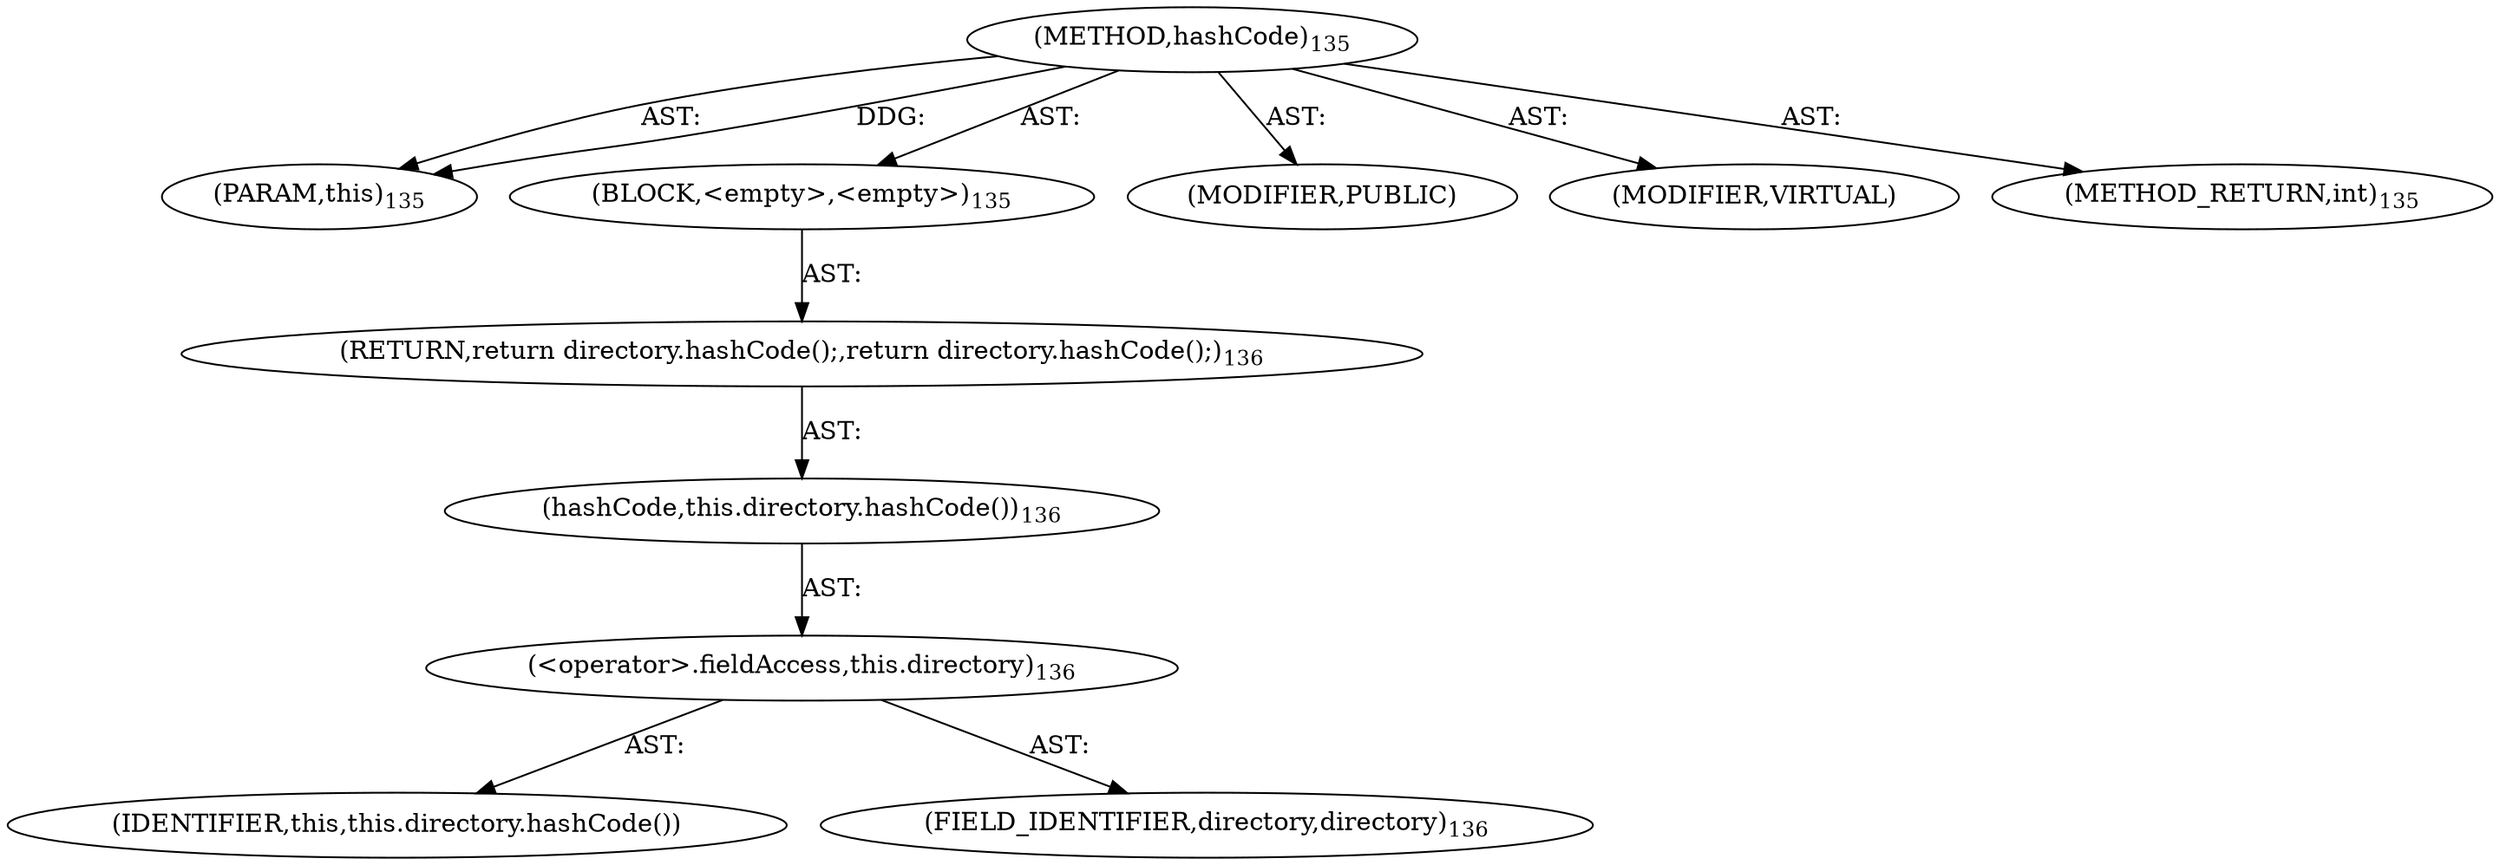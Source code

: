 digraph "hashCode" {  
"111669149707" [label = <(METHOD,hashCode)<SUB>135</SUB>> ]
"115964117010" [label = <(PARAM,this)<SUB>135</SUB>> ]
"25769803792" [label = <(BLOCK,&lt;empty&gt;,&lt;empty&gt;)<SUB>135</SUB>> ]
"146028888074" [label = <(RETURN,return directory.hashCode();,return directory.hashCode();)<SUB>136</SUB>> ]
"30064771121" [label = <(hashCode,this.directory.hashCode())<SUB>136</SUB>> ]
"30064771122" [label = <(&lt;operator&gt;.fieldAccess,this.directory)<SUB>136</SUB>> ]
"68719476774" [label = <(IDENTIFIER,this,this.directory.hashCode())> ]
"55834574866" [label = <(FIELD_IDENTIFIER,directory,directory)<SUB>136</SUB>> ]
"133143986202" [label = <(MODIFIER,PUBLIC)> ]
"133143986203" [label = <(MODIFIER,VIRTUAL)> ]
"128849018891" [label = <(METHOD_RETURN,int)<SUB>135</SUB>> ]
  "111669149707" -> "115964117010"  [ label = "AST: "] 
  "111669149707" -> "25769803792"  [ label = "AST: "] 
  "111669149707" -> "133143986202"  [ label = "AST: "] 
  "111669149707" -> "133143986203"  [ label = "AST: "] 
  "111669149707" -> "128849018891"  [ label = "AST: "] 
  "25769803792" -> "146028888074"  [ label = "AST: "] 
  "146028888074" -> "30064771121"  [ label = "AST: "] 
  "30064771121" -> "30064771122"  [ label = "AST: "] 
  "30064771122" -> "68719476774"  [ label = "AST: "] 
  "30064771122" -> "55834574866"  [ label = "AST: "] 
  "111669149707" -> "115964117010"  [ label = "DDG: "] 
}
